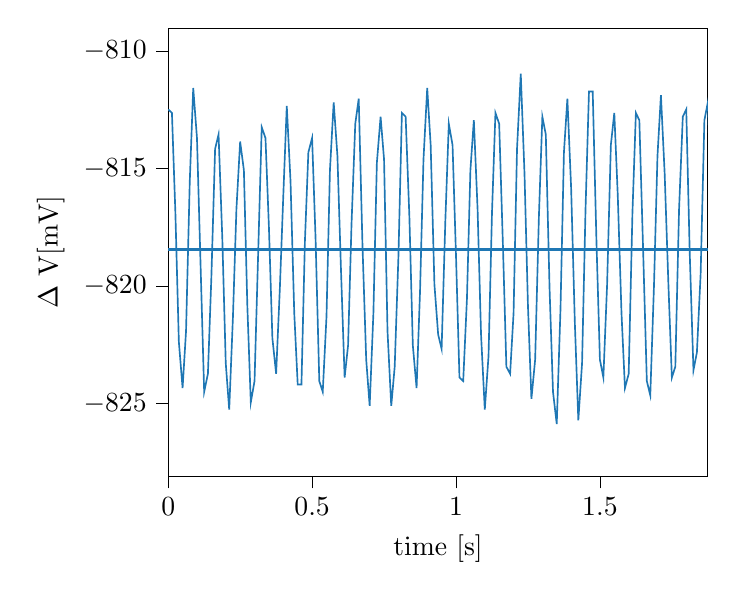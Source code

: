 % This file was created with tikzplotlib v0.10.1.
\begin{tikzpicture}

\definecolor{darkgray176}{RGB}{176,176,176}
\definecolor{steelblue31119180}{RGB}{31,119,180}

\begin{axis}[
tick align=outside,
tick pos=left,
x grid style={darkgray176},
xlabel={time [s]},
xmin=0, xmax=1.875,
xtick style={color=black},
y grid style={darkgray176},
ylabel={\(\displaystyle \Delta\) V[mV]},
ymin=-828.118, ymax=-809.022,
ytick style={color=black}
]
\addplot [semithick, steelblue31119180]
table {%
0 -812.48
0.013 -812.63
0.025 -816.89
0.037 -822.37
0.05 -824.35
0.062 -821.92
0.075 -815.53
0.087 -811.57
0.1 -813.7
0.113 -819.33
0.125 -824.51
0.138 -823.74
0.15 -819.63
0.163 -814.16
0.175 -813.55
0.188 -817.96
0.2 -823.29
0.212 -825.27
0.225 -821.31
0.237 -816.74
0.25 -813.85
0.263 -815.07
0.275 -820.85
0.287 -824.96
0.3 -824.05
0.312 -818.87
0.325 -813.24
0.338 -813.7
0.35 -817.5
0.362 -822.22
0.375 -823.74
0.388 -820.09
0.4 -816.13
0.412 -812.33
0.425 -815.53
0.438 -821.16
0.45 -824.2
0.463 -824.2
0.475 -818.11
0.487 -814.31
0.5 -813.7
0.512 -817.96
0.525 -824.05
0.537 -824.51
0.55 -821.31
0.562 -815.07
0.575 -812.18
0.588 -814.46
0.6 -819.18
0.613 -823.9
0.625 -822.53
0.637 -817.35
0.65 -813.09
0.662 -812.02
0.675 -818.26
0.688 -823.14
0.7 -825.11
0.713 -821.16
0.725 -814.76
0.738 -812.79
0.75 -814.61
0.762 -821.92
0.775 -825.11
0.787 -823.44
0.8 -818.72
0.812 -812.63
0.825 -812.79
0.838 -817.05
0.85 -822.53
0.863 -824.35
0.875 -820.24
0.887 -814.61
0.9 -811.57
0.912 -814
0.925 -819.94
0.938 -822.07
0.95 -822.68
0.963 -817.2
0.975 -813.09
0.988 -814
1 -818.72
1.012 -823.9
1.025 -824.05
1.038 -820.55
1.05 -815.07
1.062 -812.94
1.075 -816.74
1.087 -822.07
1.1 -825.27
1.113 -822.98
1.125 -816.89
1.137 -812.63
1.15 -813.09
1.163 -818.26
1.175 -823.44
1.188 -823.74
1.2 -821.16
1.212 -814.16
1.225 -810.96
1.238 -815.22
1.25 -820.85
1.262 -824.81
1.275 -823.14
1.288 -817.05
1.3 -812.79
1.312 -813.55
1.325 -820.09
1.337 -824.51
1.35 -825.88
1.363 -821
1.375 -814.31
1.387 -812.02
1.4 -815.83
1.413 -821.61
1.425 -825.72
1.438 -823.29
1.45 -816.74
1.462 -811.72
1.475 -811.72
1.488 -818.11
1.5 -823.14
1.512 -823.9
1.525 -819.94
1.538 -814
1.55 -812.63
1.562 -816.13
1.575 -821.16
1.587 -824.35
1.6 -823.74
1.613 -816.89
1.625 -812.63
1.637 -812.94
1.65 -818.42
1.663 -824.05
1.675 -824.66
1.688 -819.94
1.7 -814.46
1.712 -811.87
1.725 -815.22
1.738 -819.94
1.75 -823.9
1.762 -823.44
1.775 -816.74
1.788 -812.79
1.8 -812.48
1.812 -818.57
1.825 -823.59
1.837 -822.83
1.85 -819.48
1.863 -812.94
1.875 -812.18
1.887 -816.74
1.9 -821.92
1.913 -825.88
1.925 -822.37
1.938 -817.96
1.95 -812.63
1.962 -814
1.975 -819.79
1.988 -823.59
2 -824.35
2.013 -819.94
2.025 -814.61
2.038 -813.24
2.05 -816.44
2.062 -822.53
2.075 -824.66
2.087 -822.68
2.1 -816.13
2.112 -811.11
2.125 -813.55
2.138 -819.03
2.15 -823.9
2.163 -823.9
2.175 -819.03
2.188 -814.46
2.2 -812.18
2.212 -816.29
2.225 -822.37
2.237 -824.81
2.25 -821.77
2.263 -815.68
2.275 -812.63
2.288 -814.16
2.3 -820.4
2.312 -824.2
2.325 -823.59
2.337 -819.63
2.35 -813.24
2.362 -812.18
2.375 -815.53
2.388 -821.46
2.4 -824.96
2.413 -821.77
2.425 -816.44
2.438 -812.33
2.45 -813.55
2.462 -820.09
2.475 -823.14
2.487 -824.66
2.5 -819.63
2.513 -814.16
2.525 -812.94
2.538 -815.68
2.55 -821.61
2.562 -824.35
2.575 -822.83
2.587 -816.89
2.6 -812.18
2.612 -814.92
2.625 -819.48
2.638 -824.2
2.65 -823.9
2.663 -818.87
2.675 -814.16
2.688 -812.02
2.7 -816.74
2.712 -821.61
2.725 -823.59
2.737 -821.61
2.75 -815.53
2.763 -813.55
2.775 -813.7
2.788 -819.94
2.8 -824.96
2.812 -824.2
2.825 -820.4
2.837 -814.61
2.85 -813.24
2.862 -817.66
2.875 -822.07
2.888 -824.35
2.9 -821.61
2.913 -816.44
2.925 -813.24
2.938 -814.16
2.95 -819.03
2.962 -822.98
2.975 -823.44
2.987 -818.87
3 -812.94
3.013 -813.09
3.025 -817.2
3.038 -821.92
3.05 -824.05
3.062 -820.4
3.075 -815.68
3.087 -811.72
3.1 -814.16
3.112 -821.16
3.125 -825.11
3.138 -826.33
3.15 -820.24
3.163 -814.16
3.175 -813.24
3.188 -816.89
3.2 -823.44
3.212 -824.66
3.225 -821.61
3.237 -815.68
3.25 -811.42
3.263 -815.07
3.275 -819.18
3.288 -824.05
3.3 -822.68
3.312 -817.96
3.325 -813.85
3.337 -810.96
3.35 -817.2
3.362 -822.22
3.375 -825.11
3.388 -821.92
3.4 -814.31
3.413 -812.33
3.425 -814.16
3.438 -821
3.45 -824.35
3.462 -823.29
3.475 -818.87
3.487 -812.79
3.5 -811.87
3.513 -816.74
3.525 -822.98
3.538 -825.42
3.55 -820.4
3.562 -814.92
3.575 -813.09
3.587 -814.46
3.6 -819.79
3.612 -823.9
3.625 -823.74
3.638 -817.81
3.65 -813.24
3.663 -814.61
3.675 -818.42
3.688 -822.53
3.7 -824.05
3.712 -820.85
3.725 -815.53
3.737 -811.72
3.75 -814.76
3.763 -820.24
3.775 -824.66
3.788 -822.53
3.8 -816.89
3.812 -813.09
3.825 -813.09
3.837 -817.81
3.85 -822.07
3.862 -823.74
3.875 -820.09
3.888 -814.61
3.9 -812.18
3.913 -815.37
3.925 -821.92
3.938 -824.81
3.95 -823.59
3.962 -817.5
3.975 -813.09
3.987 -813.55
4 -818.87
4.013 -823.9
4.025 -825.11
4.037 -820.7
4.05 -814.46
4.062 -811.72
4.075 -814.76
4.088 -820.4
4.1 -823.9
4.112 -822.22
4.125 -816.44
4.138 -812.33
4.15 -812.48
4.162 -818.42
4.175 -823.44
4.188 -823.9
4.2 -820.55
4.213 -813.39
4.225 -811.72
4.237 -814.61
4.25 -821.31
4.263 -825.11
4.275 -823.44
4.287 -818.87
4.3 -813.39
4.312 -813.24
4.325 -817.66
4.338 -822.53
4.35 -824.05
4.362 -819.79
4.375 -814.31
4.388 -812.48
4.4 -816.44
4.412 -821
4.425 -823.74
4.438 -821.16
4.45 -815.68
4.463 -811.87
4.475 -812.94
4.487 -819.94
4.5 -824.35
4.513 -825.57
4.525 -821.31
4.537 -815.22
4.55 -813.39
4.562 -816.29
4.575 -822.37
4.588 -824.05
4.6 -822.37
4.612 -817.2
4.625 -813.24
4.638 -814.76
4.65 -819.33
4.662 -823.74
4.675 -822.98
4.688 -818.26
4.7 -812.63
4.713 -810.96
4.725 -815.83
4.737 -821
4.75 -824.66
4.763 -822.68
4.775 -816.29
4.787 -813.09
4.8 -813.7
4.812 -819.18
4.825 -825.27
4.838 -825.42
4.85 -820.7
4.862 -815.37
4.875 -814.31
4.888 -818.87
4.9 -822.22
4.912 -825.11
4.925 -822.22
4.938 -815.98
4.95 -810.65
4.963 -811.72
4.975 -819.18
4.987 -822.37
5 -823.14
5.013 -818.42
5.025 -812.94
5.037 -811.11
5.05 -814.31
5.062 -821.46
5.075 -824.2
5.088 -822.07
5.1 -817.2
5.112 -812.79
5.125 -814.92
5.138 -820.24
5.15 -824.51
5.162 -825.72
5.175 -820.24
5.188 -815.37
5.2 -812.79
5.213 -816.59
5.225 -822.83
5.237 -823.59
5.25 -823.29
5.263 -814.76
5.275 -811.87
5.287 -812.79
5.3 -816.44
5.312 -822.68
5.325 -820.55
5.338 -819.18
5.35 -813.24
5.362 -812.33
5.375 -818.42
5.388 -822.37
5.4 -826.18
5.412 -822.53
5.425 -816.89
5.438 -813.09
5.45 -814.92
5.463 -821.77
5.475 -825.11
5.487 -823.74
5.5 -819.79
5.513 -814.16
5.525 -813.09
5.537 -815.98
5.55 -821.16
5.562 -823.59
5.575 -819.63
5.588 -815.07
5.6 -811.57
5.612 -815.07
5.625 -820.55
5.638 -823.14
5.65 -823.9
5.662 -817.96
5.675 -814
5.688 -812.79
5.7 -818.26
5.713 -825.57
5.725 -825.57
5.737 -823.29
5.75 -816.89
5.763 -814.31
5.775 -816.59
5.787 -819.03
5.8 -824.51
5.812 -823.44
5.825 -817.81
5.838 -812.33
5.85 -810.65
5.862 -817.2
5.875 -820.85
5.888 -822.22
5.9 -819.94
5.912 -813.7
5.925 -812.94
5.938 -814.16
5.95 -821.16
5.963 -826.18
5.975 -823.74
5.987 -820.09
6 -812.33
6.013 -814
6.025 -818.57
6.037 -822.37
6.05 -826.48
6.062 -820.85
6.075 -816.89
6.088 -812.63
6.1 -813.85
6.112 -821
6.125 -822.68
6.138 -822.98
6.15 -816.74
6.162 -812.79
6.175 -813.09
6.188 -816.44
6.2 -822.98
6.213 -824.51
6.225 -821
6.237 -815.53
6.25 -811.57
6.263 -815.07
6.275 -820.55
6.287 -824.81
6.3 -825.57
6.312 -818.72
6.325 -814.76
6.338 -813.24
6.35 -817.81
6.362 -822.37
6.375 -823.44
6.388 -820.85
6.4 -814.46
6.412 -811.72
6.425 -814.61
6.438 -819.33
6.45 -823.14
6.463 -821.92
6.475 -818.26
6.487 -813.7
6.5 -813.55
6.513 -818.42
6.525 -823.9
6.537 -825.27
6.55 -822.53
6.562 -815.98
6.575 -814
6.588 -815.98
6.6 -820.7
6.612 -825.27
6.625 -822.83
6.638 -818.11
6.65 -812.79
6.662 -813.39
6.675 -817.81
6.688 -821.92
6.7 -824.05
6.713 -819.79
6.725 -813.85
6.737 -811.57
6.75 -814.92
6.763 -821.46
6.775 -823.9
6.787 -823.29
6.8 -818.72
6.812 -814.16
6.825 -814.61
6.838 -818.72
6.85 -824.51
6.862 -825.88
6.875 -819.94
6.888 -815.07
6.9 -812.63
6.912 -816.29
6.925 -821.16
6.938 -824.35
6.95 -823.14
6.963 -816.44
6.975 -812.48
6.987 -812.18
7 -816.59
7.013 -822.53
7.025 -822.83
7.037 -818.72
7.05 -813.24
7.062 -811.42
7.075 -816.13
7.088 -820.85
7.1 -824.35
7.112 -821.77
7.125 -816.74
7.138 -813.09
7.15 -813.09
7.162 -819.03
7.175 -823.44
7.188 -825.11
7.2 -821.77
7.213 -815.22
7.225 -813.39
7.237 -814.61
7.25 -820.55
7.263 -823.59
7.275 -822.22
7.287 -817.2
7.3 -812.48
7.312 -813.85
7.325 -819.63
7.338 -823.44
7.35 -824.51
7.362 -818.26
7.375 -813.24
7.388 -811.87
7.4 -815.53
7.412 -821.46
7.425 -823.74
7.438 -822.83
7.45 -817.35
7.463 -813.09
7.475 -815.22
7.487 -819.94
7.5 -825.42
7.513 -825.11
7.525 -820.09
7.537 -815.07
7.55 -812.33
7.562 -816.44
7.575 -821.46
7.588 -824.51
7.6 -821.77
7.612 -815.22
7.625 -812.02
7.638 -812.63
7.65 -819.63
7.662 -824.66
7.675 -824.05
7.688 -819.63
7.7 -813.39
7.713 -811.87
7.725 -815.83
7.737 -820.55
7.75 -824.66
7.763 -822.68
7.775 -817.35
7.787 -813.24
7.8 -814.76
7.812 -819.33
7.825 -824.51
7.838 -825.11
7.85 -819.63
7.862 -814
7.875 -811.72
7.888 -815.07
7.9 -821.46
7.912 -823.9
7.925 -822.68
7.938 -815.98
7.95 -811.87
7.963 -813.55
7.975 -818.11
7.987 -823.44
8 -823.74
8.012 -819.63
8.025 -814.46
8.037 -813.09
8.05 -816.89
8.062 -822.68
8.075 -826.64
8.088 -823.14
8.1 -816.74
8.113 -811.87
8.125 -813.09
8.137 -819.48
8.15 -823.44
8.162 -823.74
8.175 -819.33
8.188 -812.63
8.2 -812.18
8.213 -814.61
8.225 -820.09
8.238 -823.59
8.25 -820.4
8.262 -815.83
8.275 -811.42
8.287 -813.85
8.3 -818.87
8.312 -823.74
8.325 -826.03
8.338 -819.79
8.35 -814.46
8.363 -812.33
8.375 -817.5
8.387 -823.29
8.4 -824.66
8.412 -823.29
8.425 -816.74
8.438 -812.48
8.45 -813.7
8.463 -819.18
8.475 -824.35
8.488 -823.44
8.5 -819.03
8.512 -813.55
8.525 -811.57
8.537 -816.29
8.55 -821.46
8.562 -823.44
8.575 -821.31
8.588 -815.37
8.6 -812.02
8.613 -813.55
8.625 -819.63
8.637 -824.05
8.65 -823.44
8.662 -819.94
8.675 -813.24
8.688 -813.55
8.7 -818.26
8.713 -822.53
8.725 -824.81
8.738 -821.16
8.75 -815.68
8.762 -811.72
8.775 -814
8.787 -819.94
8.8 -823.59
8.812 -824.05
8.825 -817.2
8.838 -812.48
8.85 -811.72
8.863 -815.83
8.875 -821.16
8.887 -823.44
8.9 -820.85
8.912 -816.59
8.925 -812.02
8.938 -815.37
8.95 -819.63
8.963 -823.9
8.975 -824.51
8.988 -818.42
9 -814.61
9.012 -813.24
9.025 -816.89
9.037 -822.83
9.05 -824.51
9.062 -821.46
9.075 -814.76
9.088 -810.35
9.1 -812.94
9.113 -818.57
9.125 -822.98
9.137 -822.53
9.15 -817.05
9.162 -812.63
9.175 -811.57
9.188 -816.29
9.2 -821.61
9.213 -824.35
9.225 -822.22
9.238 -815.98
9.25 -813.24
9.262 -815.53
9.275 -821
9.287 -825.27
9.3 -824.2
9.312 -819.94
9.325 -813.7
9.338 -813.7
9.35 -817.66
9.363 -822.07
9.375 -823.59
9.387 -819.18
9.4 -814.31
9.412 -811.26
9.425 -814.16
9.438 -819.79
9.45 -824.35
9.463 -823.29
9.475 -817.05
9.488 -812.02
9.5 -812.18
9.512 -818.11
9.525 -823.74
9.537 -824.96
9.55 -822.37
9.562 -816.74
9.575 -813.09
9.588 -816.44
9.6 -821.16
9.613 -825.27
9.625 -824.05
9.637 -817.5
9.65 -812.94
9.662 -812.33
9.675 -817.5
9.688 -822.68
9.7 -824.66
9.713 -821
9.725 -814.76
9.738 -810.81
9.75 -813.39
9.762 -820.85
9.775 -824.35
9.787 -822.83
9.8 -817.35
9.812 -812.48
9.825 -812.63
9.838 -817.05
9.85 -823.14
9.863 -825.27
9.875 -821.46
9.887 -815.53
9.9 -812.33
9.912 -815.22
9.925 -821.46
9.938 -824.51
9.95 -823.14
9.963 -817.96
9.975 -813.85
9.988 -812.79
10 -817.35
10.012 -822.07
10.025 -823.44
10.037 -820.24
10.05 -813.55
10.062 -811.26
10.075 -814.92
10.088 -820.4
10.1 -824.05
10.113 -823.44
10.125 -817.81
10.137 -812.79
10.15 -812.94
10.162 -818.57
10.175 -823.74
10.188 -824.96
10.2 -821.77
10.213 -815.68
10.225 -814.16
10.238 -815.83
10.25 -821.16
10.262 -824.35
10.275 -823.14
10.287 -817.66
10.3 -812.48
10.312 -812.02
10.325 -816.89
10.338 -822.07
10.35 -822.37
10.363 -817.66
10.375 -813.24
10.387 -811.72
10.4 -814.92
10.412 -820.55
10.425 -823.74
10.438 -823.9
10.45 -817.66
10.463 -813.85
10.475 -814.31
10.488 -819.03
10.5 -824.66
10.512 -824.35
10.525 -821.61
10.537 -814.76
10.55 -812.02
10.562 -816.44
10.575 -819.79
10.588 -824.66
10.6 -821.16
10.613 -815.98
10.625 -812.79
10.637 -812.94
10.65 -819.03
10.662 -822.83
10.675 -823.9
10.688 -820.55
10.7 -814
10.713 -812.79
10.725 -815.37
10.738 -821.46
10.75 -824.2
10.762 -821.92
10.775 -817.66
10.787 -812.79
10.8 -815.07
10.812 -817.66
10.825 -823.29
10.838 -823.9
10.85 -818.57
10.863 -814.16
10.875 -811.42
10.887 -816.29
10.9 -821.46
10.912 -824.05
10.925 -822.98
10.938 -815.68
10.95 -812.48
10.963 -813.09
10.975 -817.66
10.988 -823.9
11 -823.14
11.012 -820.55
11.025 -814
11.037 -812.94
11.05 -817.05
11.062 -821.77
11.075 -824.96
11.088 -821.31
11.1 -815.22
11.113 -812.02
11.125 -814.31
11.137 -820.55
11.15 -824.2
11.162 -824.96
11.175 -819.03
11.188 -812.48
11.2 -812.02
11.213 -815.37
11.225 -821.61
11.238 -823.9
11.25 -821
11.262 -815.83
11.275 -812.02
11.287 -813.85
11.3 -819.33
11.312 -825.11
11.325 -824.81
11.338 -818.87
11.35 -814.31
11.363 -813.09
11.375 -818.42
11.387 -823.44
11.4 -826.03
11.412 -822.68
11.425 -815.68
11.438 -812.18
11.45 -813.09
11.463 -819.94
11.475 -822.98
11.488 -823.29
11.5 -817.96
11.512 -813.24
11.525 -811.57
11.537 -814.92
11.55 -820.85
11.562 -823.44
11.575 -821.16
11.588 -815.37
11.6 -812.33
11.613 -815.22
11.625 -819.94
11.637 -825.27
11.65 -824.51
11.662 -818.72
11.675 -814
11.688 -811.87
11.7 -817.66
11.713 -822.83
11.725 -825.57
11.738 -823.29
11.75 -815.07
11.762 -812.33
11.775 -813.39
11.787 -818.11
11.8 -823.59
11.812 -822.37
11.825 -817.66
11.838 -811.87
11.85 -811.72
11.863 -816.29
11.875 -821.46
11.887 -824.66
11.9 -822.07
11.912 -815.22
11.925 -812.33
11.938 -814.92
11.95 -821.61
11.963 -825.27
11.975 -824.96
11.988 -819.94
12 -814
12.012 -813.55
12.025 -817.05
12.037 -822.68
12.05 -823.9
12.062 -820.7
12.075 -814.61
12.088 -811.87
12.1 -815.53
12.113 -820.55
12.125 -823.29
12.137 -822.22
12.15 -816.29
12.162 -812.33
12.175 -812.02
12.188 -817.05
12.2 -822.98
12.213 -824.66
12.225 -822.68
12.238 -816.44
12.25 -812.94
12.262 -815.83
12.275 -820.4
12.287 -825.72
12.3 -824.81
12.312 -819.18
12.325 -813.7
12.338 -812.02
12.35 -818.11
12.363 -822.98
12.375 -824.66
12.387 -821.31
12.4 -814
12.412 -811.11
12.425 -812.33
12.438 -819.18
12.45 -823.14
12.463 -822.22
12.475 -816.89
12.488 -812.18
12.5 -811.87
12.512 -816.59
12.525 -822.53
12.537 -825.57
12.55 -822.22
12.562 -816.29
12.575 -813.55
12.588 -816.13
12.6 -821.46
12.613 -825.42
12.625 -824.2
12.637 -819.48
12.65 -813.24
12.662 -812.18
12.675 -816.59
12.688 -821.16
12.7 -822.83
12.713 -818.57
12.725 -813.85
12.738 -810.81
12.75 -813.24
12.762 -819.79
12.775 -822.83
12.787 -822.07
12.8 -816.74
12.812 -812.33
12.825 -812.79
12.838 -817.96
12.85 -823.14
12.863 -824.96
12.875 -822.07
12.887 -815.83
12.9 -813.85
12.912 -815.83
12.925 -821
12.938 -825.11
12.95 -824.35
12.963 -819.03
12.975 -813.39
12.988 -812.79
13 -817.96
13.012 -822.53
13.025 -823.29
13.037 -819.03
13.05 -814
13.062 -812.18
13.075 -814.16
13.088 -819.79
13.1 -823.74
13.113 -822.37
13.125 -817.81
13.137 -813.7
13.15 -814.31
13.162 -819.48
13.175 -823.59
13.188 -825.72
13.2 -821.31
13.213 -816.29
13.225 -814.16
13.238 -817.05
13.25 -821.77
13.262 -823.74
13.275 -821.92
13.287 -816.29
13.3 -811.87
13.312 -811.57
13.325 -817.05
13.338 -821.16
13.35 -823.44
13.363 -818.57
13.375 -812.94
13.387 -812.02
13.4 -815.37
13.412 -821.16
13.425 -823.29
13.438 -822.07
13.45 -817.96
13.463 -814.46
13.475 -814.92
13.488 -819.79
13.5 -824.2
13.512 -825.11
13.525 -821.16
13.537 -815.53
13.55 -813.39
13.562 -816.89
13.575 -822.37
13.588 -823.74
13.6 -821.16
13.613 -814.76
13.625 -811.72
13.637 -813.09
13.65 -816.89
13.662 -821.92
13.675 -822.07
13.688 -818.87
13.7 -813.09
13.713 -812.63
13.725 -817.5
13.738 -822.07
13.75 -826.48
13.762 -823.59
13.775 -817.81
13.787 -813.85
13.8 -814.46
13.812 -821.77
13.825 -825.11
13.838 -825.27
13.85 -818.42
13.863 -812.63
13.875 -812.63
13.887 -815.68
13.9 -821.31
13.912 -822.83
13.925 -819.63
13.938 -815.07
13.95 -810.05
13.963 -812.33
13.975 -818.42
13.988 -823.9
14 -824.81
14.012 -818.72
14.025 -813.85
14.037 -812.79
14.05 -816.74
14.062 -822.68
14.075 -824.96
14.088 -823.44
14.1 -815.68
14.113 -812.63
14.125 -813.55
14.137 -818.72
14.15 -823.14
14.162 -822.07
14.175 -818.26
14.188 -812.02
14.2 -810.2
14.213 -814.92
14.225 -820.55
14.238 -822.68
14.25 -820.55
14.262 -814.46
14.275 -812.33
14.287 -814.16
14.3 -819.94
14.312 -823.59
14.325 -823.29
14.338 -820.55
14.35 -815.83
14.363 -815.07
14.375 -819.18
14.387 -823.29
14.4 -826.64
14.412 -821.61
14.425 -816.29
14.438 -812.79
14.45 -814.31
14.463 -820.24
14.475 -822.68
14.488 -822.07
14.5 -816.44
14.512 -811.11
14.525 -811.72
14.537 -815.37
14.55 -821.16
14.562 -823.29
14.575 -820.09
14.588 -815.07
14.6 -811.26
14.613 -814.61
14.625 -820.7
14.637 -824.51
14.65 -824.2
14.662 -818.57
14.675 -814
14.688 -814.76
14.7 -819.03
14.713 -824.35
14.725 -824.51
14.738 -820.24
14.75 -814.76
14.762 -811.72
14.775 -814
14.787 -819.03
14.8 -823.9
14.812 -822.37
14.825 -816.89
14.838 -812.18
14.85 -811.57
14.863 -817.35
14.875 -821.77
14.887 -823.14
14.9 -819.79
14.912 -814.46
14.925 -813.7
14.938 -815.53
14.95 -822.07
14.963 -825.57
14.975 -823.74
14.988 -818.11
15 -812.02
15.012 -813.7
15.025 -817.81
15.037 -822.68
15.05 -823.14
15.062 -818.42
15.075 -814.16
15.088 -811.11
15.1 -813.55
15.113 -819.48
15.125 -822.68
15.137 -822.07
15.15 -816.13
15.162 -813.39
15.175 -814.31
15.188 -819.33
15.2 -824.96
15.213 -824.96
15.225 -821.46
15.238 -815.53
15.25 -814.46
15.262 -817.66
15.275 -821.92
15.287 -824.96
15.3 -821.46
15.312 -816.59
15.325 -811.42
15.338 -811.87
15.35 -818.42
15.363 -821.77
15.375 -823.14
15.387 -817.96
15.4 -812.18
15.412 -810.5
15.425 -814.61
15.438 -821.61
15.45 -823.9
15.463 -822.37
15.475 -817.5
15.488 -812.48
15.5 -815.53
15.512 -820.85
15.525 -825.57
15.537 -824.35
15.55 -819.18
15.562 -814.92
15.575 -813.09
15.588 -816.59
15.6 -822.37
15.613 -824.35
15.625 -821.77
15.637 -814.76
15.65 -810.5
15.662 -812.02
15.675 -817.5
15.688 -822.37
15.7 -822.68
15.713 -818.87
15.725 -813.24
15.738 -812.79
15.75 -816.89
15.762 -822.22
15.775 -826.03
15.787 -822.98
15.8 -817.35
15.812 -814.16
15.825 -815.22
15.838 -822.07
15.85 -825.27
15.863 -825.11
15.875 -819.33
15.887 -813.85
15.9 -812.33
15.912 -814.16
15.925 -821
15.938 -822.68
15.95 -820.85
15.963 -816.59
15.975 -811.42
15.988 -814.61
16 -818.57
16.012 -823.29
16.025 -823.59
16.038 -817.81
16.05 -814.46
16.062 -813.24
16.075 -818.87
16.087 -824.66
16.1 -826.03
16.113 -824.2
16.125 -817.35
16.137 -814.31
16.15 -815.37
16.163 -819.94
16.175 -824.51
16.188 -822.37
16.2 -818.11
16.212 -811.87
16.225 -811.72
16.238 -818.11
16.25 -821.46
16.262 -824.81
16.275 -819.18
16.288 -813.55
16.3 -811.57
16.312 -814.31
16.325 -821.77
16.337 -823.74
16.35 -824.66
16.363 -819.79
16.375 -814.76
16.387 -815.07
16.4 -818.11
16.413 -823.59
16.425 -824.2
16.438 -820.24
16.45 -815.07
16.462 -810.81
16.475 -816.44
16.488 -819.63
16.5 -823.14
16.512 -821.92
16.525 -815.53
16.538 -812.02
16.55 -810.2
16.562 -815.98
16.575 -821.61
16.587 -823.9
16.6 -820.09
16.613 -814.31
16.625 -812.94
16.637 -815.98
16.65 -821.61
16.663 -825.27
16.675 -823.74
16.688 -818.57
16.7 -814.16
16.712 -815.07
16.725 -819.79
16.738 -824.2
16.75 -825.11
16.762 -820.24
16.775 -814.46
16.788 -810.96
16.8 -814.76
16.812 -820.4
16.825 -822.98
16.837 -822.37
16.85 -815.68
16.863 -811.42
16.875 -813.55
16.887 -817.5
16.9 -823.44
16.913 -823.44
16.925 -820.4
16.938 -814.61
16.95 -812.48
16.962 -817.35
16.975 -822.83
16.988 -826.79
17 -824.51
17.012 -817.35
17.025 -813.7
17.038 -813.85
17.05 -819.63
17.062 -823.29
17.075 -823.59
17.087 -819.18
17.1 -813.09
17.113 -811.57
17.125 -814.46
17.137 -819.48
17.15 -823.14
17.163 -820.24
17.175 -815.37
17.188 -812.02
17.2 -813.7
17.212 -820.09
17.225 -824.35
17.238 -825.42
17.25 -820.09
17.262 -814.92
17.275 -813.09
17.288 -816.59
17.3 -823.29
17.312 -824.66
17.325 -822.68
17.337 -817.2
17.35 -812.18
17.363 -812.94
17.375 -817.2
17.387 -823.14
17.4 -821.92
17.413 -817.05
17.425 -812.33
17.438 -811.42
17.45 -816.59
17.462 -821.92
17.475 -823.9
17.488 -820.55
17.5 -815.53
17.512 -813.24
17.525 -814.46
17.538 -821
17.55 -825.88
17.562 -825.72
17.575 -820.85
17.587 -814.46
17.6 -813.09
17.613 -816.89
17.625 -822.37
17.637 -824.81
17.65 -820.09
17.663 -814.92
17.675 -811.42
17.688 -813.09
17.7 -819.33
17.712 -822.53
17.725 -822.68
17.738 -817.35
17.75 -812.18
17.762 -811.87
17.775 -815.98
17.788 -822.53
17.8 -824.96
17.812 -822.07
17.825 -815.98
17.837 -812.94
17.85 -815.98
17.863 -819.79
17.875 -824.05
17.887 -823.44
17.9 -817.5
17.913 -813.55
17.925 -812.94
17.938 -817.2
17.95 -822.53
17.962 -823.29
17.975 -819.63
17.988 -813.39
18 -811.57
18.012 -813.55
18.025 -819.18
18.038 -823.44
18.05 -822.53
18.062 -818.57
18.075 -813.55
18.087 -813.7
18.1 -818.26
18.113 -822.37
18.125 -824.81
18.137 -820.7
18.15 -815.68
18.163 -813.85
18.175 -815.53
18.188 -821.77
18.2 -824.05
18.212 -823.44
18.225 -818.26
18.238 -812.33
18.25 -813.24
18.262 -816.89
18.275 -821.92
18.288 -823.44
18.3 -820.55
18.312 -815.83
18.325 -812.94
18.337 -815.53
18.35 -821.16
18.363 -824.35
18.375 -821.77
18.387 -817.2
18.4 -814.16
18.413 -814.92
18.425 -819.79
18.438 -823.14
18.45 -824.66
18.462 -820.4
18.475 -814
18.488 -812.33
18.5 -815.22
18.512 -820.55
18.525 -824.2
18.538 -822.68
18.55 -816.74
18.562 -813.24
18.575 -813.85
18.587 -818.72
18.6 -822.07
18.613 -822.37
18.625 -818.11
18.637 -813.85
18.65 -812.33
18.663 -816.59
18.675 -821.61
18.688 -824.2
18.7 -822.07
18.712 -816.74
18.725 -812.33
18.738 -813.24
18.75 -818.42
18.762 -823.59
18.775 -823.9
18.788 -818.57
18.8 -813.39
18.812 -812.63
18.825 -816.13
18.837 -820.7
18.85 -822.53
18.863 -819.48
18.875 -815.07
18.887 -811.11
18.9 -813.85
18.913 -819.63
18.925 -822.98
18.938 -824.05
18.95 -818.72
18.962 -814
18.975 -812.48
18.988 -817.35
19 -822.37
19.012 -823.59
19.025 -821.46
19.038 -815.07
19.05 -811.57
19.062 -815.68
19.075 -820.24
19.087 -824.66
19.1 -824.05
19.113 -818.57
19.125 -813.39
19.137 -811.42
19.15 -817.05
19.163 -822.53
19.175 -824.81
19.188 -822.07
19.2 -815.83
19.212 -812.79
19.225 -815.07
19.238 -821.16
19.25 -825.27
19.262 -823.29
19.275 -817.5
19.288 -812.79
19.3 -813.7
19.312 -817.35
19.325 -822.53
19.337 -823.9
19.35 -820.85
19.363 -814.92
19.375 -811.42
19.387 -814.92
19.4 -819.79
19.413 -824.66
19.425 -823.74
19.438 -818.26
19.45 -813.7
19.462 -813.09
19.475 -817.35
19.488 -822.07
19.5 -824.2
19.512 -819.94
19.525 -814
19.538 -812.02
19.55 -814.46
19.562 -820.4
19.575 -822.22
19.587 -820.85
19.6 -815.22
19.613 -811.72
19.625 -812.63
19.637 -817.35
19.65 -822.53
19.663 -823.29
19.675 -819.48
19.688 -814
19.7 -812.63
19.712 -816.13
19.725 -821
19.738 -824.2
19.75 -823.14
19.762 -817.2
19.775 -812.79
19.788 -813.55
19.8 -819.33
19.812 -823.74
19.825 -824.05
19.837 -819.63
19.85 -813.85
19.863 -811.87
19.875 -815.07
19.887 -821.61
19.9 -825.27
19.913 -822.07
19.925 -815.68
19.938 -812.02
19.95 -813.55
19.962 -818.72
19.975 -822.83
19.988 -825.11
20 -820.7
20.012 -813.85
20.025 -813.09
20.038 -816.13
20.05 -822.83
20.062 -824.51
20.075 -821
20.087 -816.74
20.1 -810.96
20.113 -814.76
20.125 -818.87
20.137 -822.68
20.15 -824.2
20.163 -817.35
20.175 -814.31
20.188 -811.11
20.2 -815.68
20.212 -821.92
20.225 -823.14
20.238 -822.53
20.25 -815.68
20.262 -813.09
20.275 -814.76
20.288 -819.03
20.3 -824.51
20.312 -822.98
20.325 -819.63
20.337 -813.7
20.35 -812.63
20.363 -817.81
20.375 -821.31
20.387 -824.96
20.4 -821
20.413 -814.31
20.425 -811.26
20.438 -812.94
20.45 -820.55
20.462 -824.2
20.475 -823.14
20.488 -817.66
20.5 -810.2
20.512 -811.42
20.525 -815.83
20.538 -822.98
20.55 -826.79
20.562 -820.4
20.575 -816.74
20.587 -809.89
20.6 -813.85
20.613 -820.4
20.625 -824.35
20.637 -827.25
20.65 -819.03
20.663 -813.7
20.675 -810.96
20.688 -814.76
20.7 -823.59
20.712 -824.35
20.725 -822.98
20.738 -815.22
20.75 -811.11
20.762 -812.48
20.775 -816.44
20.788 -822.68
20.8 -823.44
20.812 -818.72
20.825 -815.07
20.837 -812.94
20.85 -817.96
20.863 -822.53
20.875 -824.66
20.887 -823.14
20.9 -816.74
20.913 -815.53
20.925 -815.22
20.938 -821.46
20.95 -824.66
20.962 -822.98
20.975 -819.48
20.988 -812.94
21 -813.55
21.012 -816.74
21.025 -821.16
21.038 -822.83
21.05 -817.5
21.062 -814.31
21.075 -811.42
21.087 -815.53
21.1 -821
21.113 -823.44
21.125 -821.16
21.137 -816.13
21.15 -814.61
21.163 -815.98
21.175 -820.4
21.188 -825.42
21.2 -825.57
21.212 -821.16
21.225 -815.22
21.238 -813.7
21.25 -817.5
21.262 -821.16
21.275 -824.51
21.288 -820.24
21.3 -814
21.312 -811.26
21.325 -812.48
21.337 -819.94
21.35 -822.37
21.363 -823.74
21.375 -818.57
21.387 -813.24
21.4 -813.55
21.413 -816.44
21.425 -822.68
21.438 -825.11
21.45 -824.05
21.462 -818.11
21.475 -813.39
21.488 -815.53
21.5 -819.79
21.512 -823.74
21.525 -823.9
21.538 -818.26
21.55 -814.46
21.562 -812.94
21.575 -816.89
21.587 -821.31
21.6 -822.53
21.613 -821.92
21.625 -814.76
21.637 -812.94
21.65 -816.13
21.663 -820.55
21.675 -825.88
21.688 -823.14
21.7 -819.94
21.712 -814.61
21.725 -814.76
21.738 -820.7
21.75 -823.59
21.762 -826.48
21.775 -820.24
21.788 -816.44
21.8 -813.7
21.812 -814.92
21.825 -820.7
21.837 -822.07
21.85 -821.92
21.863 -816.44
21.875 -810.35
21.887 -811.87
21.9 -815.37
21.913 -821.77
21.925 -822.37
21.938 -818.11
21.95 -814.92
21.962 -810.35
21.975 -815.53
21.988 -820.85
22 -825.27
22.012 -825.57
22.025 -817.5
22.038 -815.53
22.05 -814.61
22.062 -819.03
22.075 -824.05
22.087 -823.74
22.1 -821.46
22.113 -813.09
22.125 -811.87
22.137 -814.61
22.15 -819.63
22.163 -823.9
22.175 -820.7
22.188 -817.05
22.2 -810.81
22.212 -811.11
22.225 -817.66
22.238 -822.98
22.25 -825.11
22.262 -819.94
22.275 -815.07
22.288 -814.16
22.3 -816.74
22.312 -822.98
22.325 -824.2
22.337 -824.35
22.35 -817.81
22.363 -812.63
22.375 -815.07
22.387 -819.03
22.4 -824.81
22.413 -824.05
22.425 -819.48
22.438 -813.24
22.45 -810.96
22.462 -815.83
22.475 -820.7
22.488 -823.59
22.5 -821.77
22.512 -815.53
22.525 -812.63
22.538 -812.94
22.55 -818.42
22.562 -822.83
22.575 -824.35
22.587 -821
22.6 -814.31
22.613 -813.55
22.625 -817.5
22.637 -823.44
22.65 -825.88
22.663 -822.22
22.675 -817.2
22.688 -811.87
22.7 -814.92
22.712 -819.63
22.725 -822.68
22.738 -823.14
22.75 -816.89
22.762 -813.24
22.775 -811.11
22.788 -814.92
22.8 -821
22.812 -822.68
22.825 -820.85
22.837 -814.92
22.85 -813.24
22.863 -815.53
22.875 -821.31
22.887 -824.96
22.9 -823.9
22.913 -819.94
22.925 -815.07
22.938 -814.76
22.95 -818.87
22.962 -822.53
22.975 -824.66
22.988 -820.09
23 -814.92
23.012 -812.18
23.025 -812.94
23.038 -818.11
23.05 -821
23.062 -821
23.075 -816.29
23.087 -812.63
23.1 -813.7
23.113 -819.03
23.125 -823.74
23.137 -824.51
23.15 -820.09
23.163 -815.37
23.175 -813.55
23.188 -817.66
23.2 -822.07
23.212 -825.88
23.225 -825.11
23.238 -817.96
23.25 -812.18
23.262 -811.11
23.275 -817.2
23.288 -822.53
23.3 -822.83
23.312 -819.33
23.325 -814
23.337 -813.85
23.35 -816.89
23.363 -820.85
23.375 -824.81
23.387 -822.53
23.4 -817.66
23.413 -812.48
23.425 -814.61
23.438 -821.16
23.45 -824.51
23.462 -825.42
23.475 -820.55
23.488 -814.92
23.5 -813.39
23.512 -814.16
23.525 -820.09
23.538 -824.51
23.55 -822.68
23.562 -817.35
23.575 -812.18
23.587 -814.46
23.6 -818.11
23.613 -821.31
23.625 -822.22
23.637 -817.81
23.65 -812.79
23.663 -811.11
23.675 -814.92
23.688 -821.31
23.7 -824.66
23.712 -824.05
23.725 -818.11
23.738 -813.85
23.75 -813.85
23.762 -818.72
23.775 -824.05
23.788 -823.74
23.8 -819.33
23.812 -814.46
23.825 -812.94
23.837 -817.66
23.85 -821.61
23.863 -823.59
23.875 -820.85
23.887 -815.53
23.9 -812.94
23.913 -814.61
23.925 -819.63
23.938 -824.05
23.95 -823.14
23.962 -819.48
23.975 -813.39
23.988 -813.55
24 -817.81
24.012 -821.61
24.025 -824.2
24.038 -819.48
24.05 -815.37
24.062 -813.55
24.075 -816.29
24.087 -821.16
24.1 -821.92
24.113 -821.92
24.125 -815.98
24.137 -811.57
24.15 -813.09
24.163 -817.05
24.175 -823.44
24.188 -824.05
24.2 -819.63
24.212 -816.29
24.225 -813.24
24.238 -818.42
24.25 -822.22
24.262 -825.27
24.275 -824.66
24.288 -817.96
24.3 -815.22
24.312 -814.92
24.325 -820.24
24.337 -824.51
24.35 -823.9
24.363 -820.09
24.375 -812.79
24.387 -811.87
24.4 -815.53
24.413 -819.79
24.425 -824.05
24.438 -820.09
24.45 -815.83
24.462 -811.87
24.475 -813.09
24.488 -818.42
24.5 -821.92
24.512 -824.81
24.525 -819.94
24.538 -814.16
24.55 -812.94
24.562 -816.74
24.575 -823.44
24.587 -824.51
24.6 -822.98
24.613 -817.2
24.625 -812.79
24.637 -814
24.65 -817.35
24.663 -822.68
24.675 -823.44
24.688 -818.57
24.7 -813.09
24.712 -811.11
24.725 -815.83
24.738 -821.31
24.75 -822.83
24.762 -821.46
24.775 -814.61
24.788 -812.63
24.8 -814.61
24.812 -819.79
24.825 -824.05
24.837 -823.74
24.85 -820.55
24.863 -814.46
24.875 -813.7
24.887 -817.05
24.9 -822.22
24.913 -824.96
24.925 -821.31
24.938 -815.53
24.95 -813.24
24.962 -816.29
24.975 -821.31
24.988 -823.74
};
\addplot [very thick, steelblue31119180]
table {%
0 -818.436
0.013 -818.436
0.025 -818.436
0.037 -818.436
0.05 -818.436
0.062 -818.436
0.075 -818.436
0.087 -818.436
0.1 -818.436
0.113 -818.436
0.125 -818.436
0.138 -818.436
0.15 -818.436
0.163 -818.436
0.175 -818.436
0.188 -818.436
0.2 -818.436
0.212 -818.436
0.225 -818.436
0.237 -818.436
0.25 -818.436
0.263 -818.436
0.275 -818.436
0.287 -818.436
0.3 -818.436
0.312 -818.436
0.325 -818.436
0.338 -818.436
0.35 -818.436
0.362 -818.436
0.375 -818.436
0.388 -818.436
0.4 -818.436
0.412 -818.436
0.425 -818.436
0.438 -818.436
0.45 -818.436
0.463 -818.436
0.475 -818.436
0.487 -818.436
0.5 -818.436
0.512 -818.436
0.525 -818.436
0.537 -818.436
0.55 -818.436
0.562 -818.436
0.575 -818.436
0.588 -818.436
0.6 -818.436
0.613 -818.436
0.625 -818.436
0.637 -818.436
0.65 -818.436
0.662 -818.436
0.675 -818.436
0.688 -818.436
0.7 -818.436
0.713 -818.436
0.725 -818.436
0.738 -818.436
0.75 -818.436
0.762 -818.436
0.775 -818.436
0.787 -818.436
0.8 -818.436
0.812 -818.436
0.825 -818.436
0.838 -818.436
0.85 -818.436
0.863 -818.436
0.875 -818.436
0.887 -818.436
0.9 -818.436
0.912 -818.436
0.925 -818.436
0.938 -818.436
0.95 -818.436
0.963 -818.436
0.975 -818.436
0.988 -818.436
1 -818.436
1.012 -818.436
1.025 -818.436
1.038 -818.436
1.05 -818.436
1.062 -818.436
1.075 -818.436
1.087 -818.436
1.1 -818.436
1.113 -818.436
1.125 -818.436
1.137 -818.436
1.15 -818.436
1.163 -818.436
1.175 -818.436
1.188 -818.436
1.2 -818.436
1.212 -818.436
1.225 -818.436
1.238 -818.436
1.25 -818.436
1.262 -818.436
1.275 -818.436
1.288 -818.436
1.3 -818.436
1.312 -818.436
1.325 -818.436
1.337 -818.436
1.35 -818.436
1.363 -818.436
1.375 -818.436
1.387 -818.436
1.4 -818.436
1.413 -818.436
1.425 -818.436
1.438 -818.436
1.45 -818.436
1.462 -818.436
1.475 -818.436
1.488 -818.436
1.5 -818.436
1.512 -818.436
1.525 -818.436
1.538 -818.436
1.55 -818.436
1.562 -818.436
1.575 -818.436
1.587 -818.436
1.6 -818.436
1.613 -818.436
1.625 -818.436
1.637 -818.436
1.65 -818.436
1.663 -818.436
1.675 -818.436
1.688 -818.436
1.7 -818.436
1.712 -818.436
1.725 -818.436
1.738 -818.436
1.75 -818.436
1.762 -818.436
1.775 -818.436
1.788 -818.436
1.8 -818.436
1.812 -818.436
1.825 -818.436
1.837 -818.436
1.85 -818.436
1.863 -818.436
1.875 -818.436
1.887 -818.436
1.9 -818.436
1.913 -818.436
1.925 -818.436
1.938 -818.436
1.95 -818.436
1.962 -818.436
1.975 -818.436
1.988 -818.436
2 -818.436
2.013 -818.436
2.025 -818.436
2.038 -818.436
2.05 -818.436
2.062 -818.436
2.075 -818.436
2.087 -818.436
2.1 -818.436
2.112 -818.436
2.125 -818.436
2.138 -818.436
2.15 -818.436
2.163 -818.436
2.175 -818.436
2.188 -818.436
2.2 -818.436
2.212 -818.436
2.225 -818.436
2.237 -818.436
2.25 -818.436
2.263 -818.436
2.275 -818.436
2.288 -818.436
2.3 -818.436
2.312 -818.436
2.325 -818.436
2.337 -818.436
2.35 -818.436
2.362 -818.436
2.375 -818.436
2.388 -818.436
2.4 -818.436
2.413 -818.436
2.425 -818.436
2.438 -818.436
2.45 -818.436
2.462 -818.436
2.475 -818.436
2.487 -818.436
2.5 -818.436
2.513 -818.436
2.525 -818.436
2.538 -818.436
2.55 -818.436
2.562 -818.436
2.575 -818.436
2.587 -818.436
2.6 -818.436
2.612 -818.436
2.625 -818.436
2.638 -818.436
2.65 -818.436
2.663 -818.436
2.675 -818.436
2.688 -818.436
2.7 -818.436
2.712 -818.436
2.725 -818.436
2.737 -818.436
2.75 -818.436
2.763 -818.436
2.775 -818.436
2.788 -818.436
2.8 -818.436
2.812 -818.436
2.825 -818.436
2.837 -818.436
2.85 -818.436
2.862 -818.436
2.875 -818.436
2.888 -818.436
2.9 -818.436
2.913 -818.436
2.925 -818.436
2.938 -818.436
2.95 -818.436
2.962 -818.436
2.975 -818.436
2.987 -818.436
3 -818.436
3.013 -818.436
3.025 -818.436
3.038 -818.436
3.05 -818.436
3.062 -818.436
3.075 -818.436
3.087 -818.436
3.1 -818.436
3.112 -818.436
3.125 -818.436
3.138 -818.436
3.15 -818.436
3.163 -818.436
3.175 -818.436
3.188 -818.436
3.2 -818.436
3.212 -818.436
3.225 -818.436
3.237 -818.436
3.25 -818.436
3.263 -818.436
3.275 -818.436
3.288 -818.436
3.3 -818.436
3.312 -818.436
3.325 -818.436
3.337 -818.436
3.35 -818.436
3.362 -818.436
3.375 -818.436
3.388 -818.436
3.4 -818.436
3.413 -818.436
3.425 -818.436
3.438 -818.436
3.45 -818.436
3.462 -818.436
3.475 -818.436
3.487 -818.436
3.5 -818.436
3.513 -818.436
3.525 -818.436
3.538 -818.436
3.55 -818.436
3.562 -818.436
3.575 -818.436
3.587 -818.436
3.6 -818.436
3.612 -818.436
3.625 -818.436
3.638 -818.436
3.65 -818.436
3.663 -818.436
3.675 -818.436
3.688 -818.436
3.7 -818.436
3.712 -818.436
3.725 -818.436
3.737 -818.436
3.75 -818.436
3.763 -818.436
3.775 -818.436
3.788 -818.436
3.8 -818.436
3.812 -818.436
3.825 -818.436
3.837 -818.436
3.85 -818.436
3.862 -818.436
3.875 -818.436
3.888 -818.436
3.9 -818.436
3.913 -818.436
3.925 -818.436
3.938 -818.436
3.95 -818.436
3.962 -818.436
3.975 -818.436
3.987 -818.436
4 -818.436
4.013 -818.436
4.025 -818.436
4.037 -818.436
4.05 -818.436
4.062 -818.436
4.075 -818.436
4.088 -818.436
4.1 -818.436
4.112 -818.436
4.125 -818.436
4.138 -818.436
4.15 -818.436
4.162 -818.436
4.175 -818.436
4.188 -818.436
4.2 -818.436
4.213 -818.436
4.225 -818.436
4.237 -818.436
4.25 -818.436
4.263 -818.436
4.275 -818.436
4.287 -818.436
4.3 -818.436
4.312 -818.436
4.325 -818.436
4.338 -818.436
4.35 -818.436
4.362 -818.436
4.375 -818.436
4.388 -818.436
4.4 -818.436
4.412 -818.436
4.425 -818.436
4.438 -818.436
4.45 -818.436
4.463 -818.436
4.475 -818.436
4.487 -818.436
4.5 -818.436
4.513 -818.436
4.525 -818.436
4.537 -818.436
4.55 -818.436
4.562 -818.436
4.575 -818.436
4.588 -818.436
4.6 -818.436
4.612 -818.436
4.625 -818.436
4.638 -818.436
4.65 -818.436
4.662 -818.436
4.675 -818.436
4.688 -818.436
4.7 -818.436
4.713 -818.436
4.725 -818.436
4.737 -818.436
4.75 -818.436
4.763 -818.436
4.775 -818.436
4.787 -818.436
4.8 -818.436
4.812 -818.436
4.825 -818.436
4.838 -818.436
4.85 -818.436
4.862 -818.436
4.875 -818.436
4.888 -818.436
4.9 -818.436
4.912 -818.436
4.925 -818.436
4.938 -818.436
4.95 -818.436
4.963 -818.436
4.975 -818.436
4.987 -818.436
5 -818.436
5.013 -818.436
5.025 -818.436
5.037 -818.436
5.05 -818.436
5.062 -818.436
5.075 -818.436
5.088 -818.436
5.1 -818.436
5.112 -818.436
5.125 -818.436
5.138 -818.436
5.15 -818.436
5.162 -818.436
5.175 -818.436
5.188 -818.436
5.2 -818.436
5.213 -818.436
5.225 -818.436
5.237 -818.436
5.25 -818.436
5.263 -818.436
5.275 -818.436
5.287 -818.436
5.3 -818.436
5.312 -818.436
5.325 -818.436
5.338 -818.436
5.35 -818.436
5.362 -818.436
5.375 -818.436
5.388 -818.436
5.4 -818.436
5.412 -818.436
5.425 -818.436
5.438 -818.436
5.45 -818.436
5.463 -818.436
5.475 -818.436
5.487 -818.436
5.5 -818.436
5.513 -818.436
5.525 -818.436
5.537 -818.436
5.55 -818.436
5.562 -818.436
5.575 -818.436
5.588 -818.436
5.6 -818.436
5.612 -818.436
5.625 -818.436
5.638 -818.436
5.65 -818.436
5.662 -818.436
5.675 -818.436
5.688 -818.436
5.7 -818.436
5.713 -818.436
5.725 -818.436
5.737 -818.436
5.75 -818.436
5.763 -818.436
5.775 -818.436
5.787 -818.436
5.8 -818.436
5.812 -818.436
5.825 -818.436
5.838 -818.436
5.85 -818.436
5.862 -818.436
5.875 -818.436
5.888 -818.436
5.9 -818.436
5.912 -818.436
5.925 -818.436
5.938 -818.436
5.95 -818.436
5.963 -818.436
5.975 -818.436
5.987 -818.436
6 -818.436
6.013 -818.436
6.025 -818.436
6.037 -818.436
6.05 -818.436
6.062 -818.436
6.075 -818.436
6.088 -818.436
6.1 -818.436
6.112 -818.436
6.125 -818.436
6.138 -818.436
6.15 -818.436
6.162 -818.436
6.175 -818.436
6.188 -818.436
6.2 -818.436
6.213 -818.436
6.225 -818.436
6.237 -818.436
6.25 -818.436
6.263 -818.436
6.275 -818.436
6.287 -818.436
6.3 -818.436
6.312 -818.436
6.325 -818.436
6.338 -818.436
6.35 -818.436
6.362 -818.436
6.375 -818.436
6.388 -818.436
6.4 -818.436
6.412 -818.436
6.425 -818.436
6.438 -818.436
6.45 -818.436
6.463 -818.436
6.475 -818.436
6.487 -818.436
6.5 -818.436
6.513 -818.436
6.525 -818.436
6.537 -818.436
6.55 -818.436
6.562 -818.436
6.575 -818.436
6.588 -818.436
6.6 -818.436
6.612 -818.436
6.625 -818.436
6.638 -818.436
6.65 -818.436
6.662 -818.436
6.675 -818.436
6.688 -818.436
6.7 -818.436
6.713 -818.436
6.725 -818.436
6.737 -818.436
6.75 -818.436
6.763 -818.436
6.775 -818.436
6.787 -818.436
6.8 -818.436
6.812 -818.436
6.825 -818.436
6.838 -818.436
6.85 -818.436
6.862 -818.436
6.875 -818.436
6.888 -818.436
6.9 -818.436
6.912 -818.436
6.925 -818.436
6.938 -818.436
6.95 -818.436
6.963 -818.436
6.975 -818.436
6.987 -818.436
7 -818.436
7.013 -818.436
7.025 -818.436
7.037 -818.436
7.05 -818.436
7.062 -818.436
7.075 -818.436
7.088 -818.436
7.1 -818.436
7.112 -818.436
7.125 -818.436
7.138 -818.436
7.15 -818.436
7.162 -818.436
7.175 -818.436
7.188 -818.436
7.2 -818.436
7.213 -818.436
7.225 -818.436
7.237 -818.436
7.25 -818.436
7.263 -818.436
7.275 -818.436
7.287 -818.436
7.3 -818.436
7.312 -818.436
7.325 -818.436
7.338 -818.436
7.35 -818.436
7.362 -818.436
7.375 -818.436
7.388 -818.436
7.4 -818.436
7.412 -818.436
7.425 -818.436
7.438 -818.436
7.45 -818.436
7.463 -818.436
7.475 -818.436
7.487 -818.436
7.5 -818.436
7.513 -818.436
7.525 -818.436
7.537 -818.436
7.55 -818.436
7.562 -818.436
7.575 -818.436
7.588 -818.436
7.6 -818.436
7.612 -818.436
7.625 -818.436
7.638 -818.436
7.65 -818.436
7.662 -818.436
7.675 -818.436
7.688 -818.436
7.7 -818.436
7.713 -818.436
7.725 -818.436
7.737 -818.436
7.75 -818.436
7.763 -818.436
7.775 -818.436
7.787 -818.436
7.8 -818.436
7.812 -818.436
7.825 -818.436
7.838 -818.436
7.85 -818.436
7.862 -818.436
7.875 -818.436
7.888 -818.436
7.9 -818.436
7.912 -818.436
7.925 -818.436
7.938 -818.436
7.95 -818.436
7.963 -818.436
7.975 -818.436
7.987 -818.436
8 -818.436
8.012 -818.436
8.025 -818.436
8.037 -818.436
8.05 -818.436
8.062 -818.436
8.075 -818.436
8.088 -818.436
8.1 -818.436
8.113 -818.436
8.125 -818.436
8.137 -818.436
8.15 -818.436
8.162 -818.436
8.175 -818.436
8.188 -818.436
8.2 -818.436
8.213 -818.436
8.225 -818.436
8.238 -818.436
8.25 -818.436
8.262 -818.436
8.275 -818.436
8.287 -818.436
8.3 -818.436
8.312 -818.436
8.325 -818.436
8.338 -818.436
8.35 -818.436
8.363 -818.436
8.375 -818.436
8.387 -818.436
8.4 -818.436
8.412 -818.436
8.425 -818.436
8.438 -818.436
8.45 -818.436
8.463 -818.436
8.475 -818.436
8.488 -818.436
8.5 -818.436
8.512 -818.436
8.525 -818.436
8.537 -818.436
8.55 -818.436
8.562 -818.436
8.575 -818.436
8.588 -818.436
8.6 -818.436
8.613 -818.436
8.625 -818.436
8.637 -818.436
8.65 -818.436
8.662 -818.436
8.675 -818.436
8.688 -818.436
8.7 -818.436
8.713 -818.436
8.725 -818.436
8.738 -818.436
8.75 -818.436
8.762 -818.436
8.775 -818.436
8.787 -818.436
8.8 -818.436
8.812 -818.436
8.825 -818.436
8.838 -818.436
8.85 -818.436
8.863 -818.436
8.875 -818.436
8.887 -818.436
8.9 -818.436
8.912 -818.436
8.925 -818.436
8.938 -818.436
8.95 -818.436
8.963 -818.436
8.975 -818.436
8.988 -818.436
9 -818.436
9.012 -818.436
9.025 -818.436
9.037 -818.436
9.05 -818.436
9.062 -818.436
9.075 -818.436
9.088 -818.436
9.1 -818.436
9.113 -818.436
9.125 -818.436
9.137 -818.436
9.15 -818.436
9.162 -818.436
9.175 -818.436
9.188 -818.436
9.2 -818.436
9.213 -818.436
9.225 -818.436
9.238 -818.436
9.25 -818.436
9.262 -818.436
9.275 -818.436
9.287 -818.436
9.3 -818.436
9.312 -818.436
9.325 -818.436
9.338 -818.436
9.35 -818.436
9.363 -818.436
9.375 -818.436
9.387 -818.436
9.4 -818.436
9.412 -818.436
9.425 -818.436
9.438 -818.436
9.45 -818.436
9.463 -818.436
9.475 -818.436
9.488 -818.436
9.5 -818.436
9.512 -818.436
9.525 -818.436
9.537 -818.436
9.55 -818.436
9.562 -818.436
9.575 -818.436
9.588 -818.436
9.6 -818.436
9.613 -818.436
9.625 -818.436
9.637 -818.436
9.65 -818.436
9.662 -818.436
9.675 -818.436
9.688 -818.436
9.7 -818.436
9.713 -818.436
9.725 -818.436
9.738 -818.436
9.75 -818.436
9.762 -818.436
9.775 -818.436
9.787 -818.436
9.8 -818.436
9.812 -818.436
9.825 -818.436
9.838 -818.436
9.85 -818.436
9.863 -818.436
9.875 -818.436
9.887 -818.436
9.9 -818.436
9.912 -818.436
9.925 -818.436
9.938 -818.436
9.95 -818.436
9.963 -818.436
9.975 -818.436
9.988 -818.436
10 -818.436
10.012 -818.436
10.025 -818.436
10.037 -818.436
10.05 -818.436
10.062 -818.436
10.075 -818.436
10.088 -818.436
10.1 -818.436
10.113 -818.436
10.125 -818.436
10.137 -818.436
10.15 -818.436
10.162 -818.436
10.175 -818.436
10.188 -818.436
10.2 -818.436
10.213 -818.436
10.225 -818.436
10.238 -818.436
10.25 -818.436
10.262 -818.436
10.275 -818.436
10.287 -818.436
10.3 -818.436
10.312 -818.436
10.325 -818.436
10.338 -818.436
10.35 -818.436
10.363 -818.436
10.375 -818.436
10.387 -818.436
10.4 -818.436
10.412 -818.436
10.425 -818.436
10.438 -818.436
10.45 -818.436
10.463 -818.436
10.475 -818.436
10.488 -818.436
10.5 -818.436
10.512 -818.436
10.525 -818.436
10.537 -818.436
10.55 -818.436
10.562 -818.436
10.575 -818.436
10.588 -818.436
10.6 -818.436
10.613 -818.436
10.625 -818.436
10.637 -818.436
10.65 -818.436
10.662 -818.436
10.675 -818.436
10.688 -818.436
10.7 -818.436
10.713 -818.436
10.725 -818.436
10.738 -818.436
10.75 -818.436
10.762 -818.436
10.775 -818.436
10.787 -818.436
10.8 -818.436
10.812 -818.436
10.825 -818.436
10.838 -818.436
10.85 -818.436
10.863 -818.436
10.875 -818.436
10.887 -818.436
10.9 -818.436
10.912 -818.436
10.925 -818.436
10.938 -818.436
10.95 -818.436
10.963 -818.436
10.975 -818.436
10.988 -818.436
11 -818.436
11.012 -818.436
11.025 -818.436
11.037 -818.436
11.05 -818.436
11.062 -818.436
11.075 -818.436
11.088 -818.436
11.1 -818.436
11.113 -818.436
11.125 -818.436
11.137 -818.436
11.15 -818.436
11.162 -818.436
11.175 -818.436
11.188 -818.436
11.2 -818.436
11.213 -818.436
11.225 -818.436
11.238 -818.436
11.25 -818.436
11.262 -818.436
11.275 -818.436
11.287 -818.436
11.3 -818.436
11.312 -818.436
11.325 -818.436
11.338 -818.436
11.35 -818.436
11.363 -818.436
11.375 -818.436
11.387 -818.436
11.4 -818.436
11.412 -818.436
11.425 -818.436
11.438 -818.436
11.45 -818.436
11.463 -818.436
11.475 -818.436
11.488 -818.436
11.5 -818.436
11.512 -818.436
11.525 -818.436
11.537 -818.436
11.55 -818.436
11.562 -818.436
11.575 -818.436
11.588 -818.436
11.6 -818.436
11.613 -818.436
11.625 -818.436
11.637 -818.436
11.65 -818.436
11.662 -818.436
11.675 -818.436
11.688 -818.436
11.7 -818.436
11.713 -818.436
11.725 -818.436
11.738 -818.436
11.75 -818.436
11.762 -818.436
11.775 -818.436
11.787 -818.436
11.8 -818.436
11.812 -818.436
11.825 -818.436
11.838 -818.436
11.85 -818.436
11.863 -818.436
11.875 -818.436
11.887 -818.436
11.9 -818.436
11.912 -818.436
11.925 -818.436
11.938 -818.436
11.95 -818.436
11.963 -818.436
11.975 -818.436
11.988 -818.436
12 -818.436
12.012 -818.436
12.025 -818.436
12.037 -818.436
12.05 -818.436
12.062 -818.436
12.075 -818.436
12.088 -818.436
12.1 -818.436
12.113 -818.436
12.125 -818.436
12.137 -818.436
12.15 -818.436
12.162 -818.436
12.175 -818.436
12.188 -818.436
12.2 -818.436
12.213 -818.436
12.225 -818.436
12.238 -818.436
12.25 -818.436
12.262 -818.436
12.275 -818.436
12.287 -818.436
12.3 -818.436
12.312 -818.436
12.325 -818.436
12.338 -818.436
12.35 -818.436
12.363 -818.436
12.375 -818.436
12.387 -818.436
12.4 -818.436
12.412 -818.436
12.425 -818.436
12.438 -818.436
12.45 -818.436
12.463 -818.436
12.475 -818.436
12.488 -818.436
12.5 -818.436
12.512 -818.436
12.525 -818.436
12.537 -818.436
12.55 -818.436
12.562 -818.436
12.575 -818.436
12.588 -818.436
12.6 -818.436
12.613 -818.436
12.625 -818.436
12.637 -818.436
12.65 -818.436
12.662 -818.436
12.675 -818.436
12.688 -818.436
12.7 -818.436
12.713 -818.436
12.725 -818.436
12.738 -818.436
12.75 -818.436
12.762 -818.436
12.775 -818.436
12.787 -818.436
12.8 -818.436
12.812 -818.436
12.825 -818.436
12.838 -818.436
12.85 -818.436
12.863 -818.436
12.875 -818.436
12.887 -818.436
12.9 -818.436
12.912 -818.436
12.925 -818.436
12.938 -818.436
12.95 -818.436
12.963 -818.436
12.975 -818.436
12.988 -818.436
13 -818.436
13.012 -818.436
13.025 -818.436
13.037 -818.436
13.05 -818.436
13.062 -818.436
13.075 -818.436
13.088 -818.436
13.1 -818.436
13.113 -818.436
13.125 -818.436
13.137 -818.436
13.15 -818.436
13.162 -818.436
13.175 -818.436
13.188 -818.436
13.2 -818.436
13.213 -818.436
13.225 -818.436
13.238 -818.436
13.25 -818.436
13.262 -818.436
13.275 -818.436
13.287 -818.436
13.3 -818.436
13.312 -818.436
13.325 -818.436
13.338 -818.436
13.35 -818.436
13.363 -818.436
13.375 -818.436
13.387 -818.436
13.4 -818.436
13.412 -818.436
13.425 -818.436
13.438 -818.436
13.45 -818.436
13.463 -818.436
13.475 -818.436
13.488 -818.436
13.5 -818.436
13.512 -818.436
13.525 -818.436
13.537 -818.436
13.55 -818.436
13.562 -818.436
13.575 -818.436
13.588 -818.436
13.6 -818.436
13.613 -818.436
13.625 -818.436
13.637 -818.436
13.65 -818.436
13.662 -818.436
13.675 -818.436
13.688 -818.436
13.7 -818.436
13.713 -818.436
13.725 -818.436
13.738 -818.436
13.75 -818.436
13.762 -818.436
13.775 -818.436
13.787 -818.436
13.8 -818.436
13.812 -818.436
13.825 -818.436
13.838 -818.436
13.85 -818.436
13.863 -818.436
13.875 -818.436
13.887 -818.436
13.9 -818.436
13.912 -818.436
13.925 -818.436
13.938 -818.436
13.95 -818.436
13.963 -818.436
13.975 -818.436
13.988 -818.436
14 -818.436
14.012 -818.436
14.025 -818.436
14.037 -818.436
14.05 -818.436
14.062 -818.436
14.075 -818.436
14.088 -818.436
14.1 -818.436
14.113 -818.436
14.125 -818.436
14.137 -818.436
14.15 -818.436
14.162 -818.436
14.175 -818.436
14.188 -818.436
14.2 -818.436
14.213 -818.436
14.225 -818.436
14.238 -818.436
14.25 -818.436
14.262 -818.436
14.275 -818.436
14.287 -818.436
14.3 -818.436
14.312 -818.436
14.325 -818.436
14.338 -818.436
14.35 -818.436
14.363 -818.436
14.375 -818.436
14.387 -818.436
14.4 -818.436
14.412 -818.436
14.425 -818.436
14.438 -818.436
14.45 -818.436
14.463 -818.436
14.475 -818.436
14.488 -818.436
14.5 -818.436
14.512 -818.436
14.525 -818.436
14.537 -818.436
14.55 -818.436
14.562 -818.436
14.575 -818.436
14.588 -818.436
14.6 -818.436
14.613 -818.436
14.625 -818.436
14.637 -818.436
14.65 -818.436
14.662 -818.436
14.675 -818.436
14.688 -818.436
14.7 -818.436
14.713 -818.436
14.725 -818.436
14.738 -818.436
14.75 -818.436
14.762 -818.436
14.775 -818.436
14.787 -818.436
14.8 -818.436
14.812 -818.436
14.825 -818.436
14.838 -818.436
14.85 -818.436
14.863 -818.436
14.875 -818.436
14.887 -818.436
14.9 -818.436
14.912 -818.436
14.925 -818.436
14.938 -818.436
14.95 -818.436
14.963 -818.436
14.975 -818.436
14.988 -818.436
15 -818.436
15.012 -818.436
15.025 -818.436
15.037 -818.436
15.05 -818.436
15.062 -818.436
15.075 -818.436
15.088 -818.436
15.1 -818.436
15.113 -818.436
15.125 -818.436
15.137 -818.436
15.15 -818.436
15.162 -818.436
15.175 -818.436
15.188 -818.436
15.2 -818.436
15.213 -818.436
15.225 -818.436
15.238 -818.436
15.25 -818.436
15.262 -818.436
15.275 -818.436
15.287 -818.436
15.3 -818.436
15.312 -818.436
15.325 -818.436
15.338 -818.436
15.35 -818.436
15.363 -818.436
15.375 -818.436
15.387 -818.436
15.4 -818.436
15.412 -818.436
15.425 -818.436
15.438 -818.436
15.45 -818.436
15.463 -818.436
15.475 -818.436
15.488 -818.436
15.5 -818.436
15.512 -818.436
15.525 -818.436
15.537 -818.436
15.55 -818.436
15.562 -818.436
15.575 -818.436
15.588 -818.436
15.6 -818.436
15.613 -818.436
15.625 -818.436
15.637 -818.436
15.65 -818.436
15.662 -818.436
15.675 -818.436
15.688 -818.436
15.7 -818.436
15.713 -818.436
15.725 -818.436
15.738 -818.436
15.75 -818.436
15.762 -818.436
15.775 -818.436
15.787 -818.436
15.8 -818.436
15.812 -818.436
15.825 -818.436
15.838 -818.436
15.85 -818.436
15.863 -818.436
15.875 -818.436
15.887 -818.436
15.9 -818.436
15.912 -818.436
15.925 -818.436
15.938 -818.436
15.95 -818.436
15.963 -818.436
15.975 -818.436
15.988 -818.436
16 -818.436
16.012 -818.436
16.025 -818.436
16.038 -818.436
16.05 -818.436
16.062 -818.436
16.075 -818.436
16.087 -818.436
16.1 -818.436
16.113 -818.436
16.125 -818.436
16.137 -818.436
16.15 -818.436
16.163 -818.436
16.175 -818.436
16.188 -818.436
16.2 -818.436
16.212 -818.436
16.225 -818.436
16.238 -818.436
16.25 -818.436
16.262 -818.436
16.275 -818.436
16.288 -818.436
16.3 -818.436
16.312 -818.436
16.325 -818.436
16.337 -818.436
16.35 -818.436
16.363 -818.436
16.375 -818.436
16.387 -818.436
16.4 -818.436
16.413 -818.436
16.425 -818.436
16.438 -818.436
16.45 -818.436
16.462 -818.436
16.475 -818.436
16.488 -818.436
16.5 -818.436
16.512 -818.436
16.525 -818.436
16.538 -818.436
16.55 -818.436
16.562 -818.436
16.575 -818.436
16.587 -818.436
16.6 -818.436
16.613 -818.436
16.625 -818.436
16.637 -818.436
16.65 -818.436
16.663 -818.436
16.675 -818.436
16.688 -818.436
16.7 -818.436
16.712 -818.436
16.725 -818.436
16.738 -818.436
16.75 -818.436
16.762 -818.436
16.775 -818.436
16.788 -818.436
16.8 -818.436
16.812 -818.436
16.825 -818.436
16.837 -818.436
16.85 -818.436
16.863 -818.436
16.875 -818.436
16.887 -818.436
16.9 -818.436
16.913 -818.436
16.925 -818.436
16.938 -818.436
16.95 -818.436
16.962 -818.436
16.975 -818.436
16.988 -818.436
17 -818.436
17.012 -818.436
17.025 -818.436
17.038 -818.436
17.05 -818.436
17.062 -818.436
17.075 -818.436
17.087 -818.436
17.1 -818.436
17.113 -818.436
17.125 -818.436
17.137 -818.436
17.15 -818.436
17.163 -818.436
17.175 -818.436
17.188 -818.436
17.2 -818.436
17.212 -818.436
17.225 -818.436
17.238 -818.436
17.25 -818.436
17.262 -818.436
17.275 -818.436
17.288 -818.436
17.3 -818.436
17.312 -818.436
17.325 -818.436
17.337 -818.436
17.35 -818.436
17.363 -818.436
17.375 -818.436
17.387 -818.436
17.4 -818.436
17.413 -818.436
17.425 -818.436
17.438 -818.436
17.45 -818.436
17.462 -818.436
17.475 -818.436
17.488 -818.436
17.5 -818.436
17.512 -818.436
17.525 -818.436
17.538 -818.436
17.55 -818.436
17.562 -818.436
17.575 -818.436
17.587 -818.436
17.6 -818.436
17.613 -818.436
17.625 -818.436
17.637 -818.436
17.65 -818.436
17.663 -818.436
17.675 -818.436
17.688 -818.436
17.7 -818.436
17.712 -818.436
17.725 -818.436
17.738 -818.436
17.75 -818.436
17.762 -818.436
17.775 -818.436
17.788 -818.436
17.8 -818.436
17.812 -818.436
17.825 -818.436
17.837 -818.436
17.85 -818.436
17.863 -818.436
17.875 -818.436
17.887 -818.436
17.9 -818.436
17.913 -818.436
17.925 -818.436
17.938 -818.436
17.95 -818.436
17.962 -818.436
17.975 -818.436
17.988 -818.436
18 -818.436
18.012 -818.436
18.025 -818.436
18.038 -818.436
18.05 -818.436
18.062 -818.436
18.075 -818.436
18.087 -818.436
18.1 -818.436
18.113 -818.436
18.125 -818.436
18.137 -818.436
18.15 -818.436
18.163 -818.436
18.175 -818.436
18.188 -818.436
18.2 -818.436
18.212 -818.436
18.225 -818.436
18.238 -818.436
18.25 -818.436
18.262 -818.436
18.275 -818.436
18.288 -818.436
18.3 -818.436
18.312 -818.436
18.325 -818.436
18.337 -818.436
18.35 -818.436
18.363 -818.436
18.375 -818.436
18.387 -818.436
18.4 -818.436
18.413 -818.436
18.425 -818.436
18.438 -818.436
18.45 -818.436
18.462 -818.436
18.475 -818.436
18.488 -818.436
18.5 -818.436
18.512 -818.436
18.525 -818.436
18.538 -818.436
18.55 -818.436
18.562 -818.436
18.575 -818.436
18.587 -818.436
18.6 -818.436
18.613 -818.436
18.625 -818.436
18.637 -818.436
18.65 -818.436
18.663 -818.436
18.675 -818.436
18.688 -818.436
18.7 -818.436
18.712 -818.436
18.725 -818.436
18.738 -818.436
18.75 -818.436
18.762 -818.436
18.775 -818.436
18.788 -818.436
18.8 -818.436
18.812 -818.436
18.825 -818.436
18.837 -818.436
18.85 -818.436
18.863 -818.436
18.875 -818.436
18.887 -818.436
18.9 -818.436
18.913 -818.436
18.925 -818.436
18.938 -818.436
18.95 -818.436
18.962 -818.436
18.975 -818.436
18.988 -818.436
19 -818.436
19.012 -818.436
19.025 -818.436
19.038 -818.436
19.05 -818.436
19.062 -818.436
19.075 -818.436
19.087 -818.436
19.1 -818.436
19.113 -818.436
19.125 -818.436
19.137 -818.436
19.15 -818.436
19.163 -818.436
19.175 -818.436
19.188 -818.436
19.2 -818.436
19.212 -818.436
19.225 -818.436
19.238 -818.436
19.25 -818.436
19.262 -818.436
19.275 -818.436
19.288 -818.436
19.3 -818.436
19.312 -818.436
19.325 -818.436
19.337 -818.436
19.35 -818.436
19.363 -818.436
19.375 -818.436
19.387 -818.436
19.4 -818.436
19.413 -818.436
19.425 -818.436
19.438 -818.436
19.45 -818.436
19.462 -818.436
19.475 -818.436
19.488 -818.436
19.5 -818.436
19.512 -818.436
19.525 -818.436
19.538 -818.436
19.55 -818.436
19.562 -818.436
19.575 -818.436
19.587 -818.436
19.6 -818.436
19.613 -818.436
19.625 -818.436
19.637 -818.436
19.65 -818.436
19.663 -818.436
19.675 -818.436
19.688 -818.436
19.7 -818.436
19.712 -818.436
19.725 -818.436
19.738 -818.436
19.75 -818.436
19.762 -818.436
19.775 -818.436
19.788 -818.436
19.8 -818.436
19.812 -818.436
19.825 -818.436
19.837 -818.436
19.85 -818.436
19.863 -818.436
19.875 -818.436
19.887 -818.436
19.9 -818.436
19.913 -818.436
19.925 -818.436
19.938 -818.436
19.95 -818.436
19.962 -818.436
19.975 -818.436
19.988 -818.436
20 -818.436
20.012 -818.436
20.025 -818.436
20.038 -818.436
20.05 -818.436
20.062 -818.436
20.075 -818.436
20.087 -818.436
20.1 -818.436
20.113 -818.436
20.125 -818.436
20.137 -818.436
20.15 -818.436
20.163 -818.436
20.175 -818.436
20.188 -818.436
20.2 -818.436
20.212 -818.436
20.225 -818.436
20.238 -818.436
20.25 -818.436
20.262 -818.436
20.275 -818.436
20.288 -818.436
20.3 -818.436
20.312 -818.436
20.325 -818.436
20.337 -818.436
20.35 -818.436
20.363 -818.436
20.375 -818.436
20.387 -818.436
20.4 -818.436
20.413 -818.436
20.425 -818.436
20.438 -818.436
20.45 -818.436
20.462 -818.436
20.475 -818.436
20.488 -818.436
20.5 -818.436
20.512 -818.436
20.525 -818.436
20.538 -818.436
20.55 -818.436
20.562 -818.436
20.575 -818.436
20.587 -818.436
20.6 -818.436
20.613 -818.436
20.625 -818.436
20.637 -818.436
20.65 -818.436
20.663 -818.436
20.675 -818.436
20.688 -818.436
20.7 -818.436
20.712 -818.436
20.725 -818.436
20.738 -818.436
20.75 -818.436
20.762 -818.436
20.775 -818.436
20.788 -818.436
20.8 -818.436
20.812 -818.436
20.825 -818.436
20.837 -818.436
20.85 -818.436
20.863 -818.436
20.875 -818.436
20.887 -818.436
20.9 -818.436
20.913 -818.436
20.925 -818.436
20.938 -818.436
20.95 -818.436
20.962 -818.436
20.975 -818.436
20.988 -818.436
21 -818.436
21.012 -818.436
21.025 -818.436
21.038 -818.436
21.05 -818.436
21.062 -818.436
21.075 -818.436
21.087 -818.436
21.1 -818.436
21.113 -818.436
21.125 -818.436
21.137 -818.436
21.15 -818.436
21.163 -818.436
21.175 -818.436
21.188 -818.436
21.2 -818.436
21.212 -818.436
21.225 -818.436
21.238 -818.436
21.25 -818.436
21.262 -818.436
21.275 -818.436
21.288 -818.436
21.3 -818.436
21.312 -818.436
21.325 -818.436
21.337 -818.436
21.35 -818.436
21.363 -818.436
21.375 -818.436
21.387 -818.436
21.4 -818.436
21.413 -818.436
21.425 -818.436
21.438 -818.436
21.45 -818.436
21.462 -818.436
21.475 -818.436
21.488 -818.436
21.5 -818.436
21.512 -818.436
21.525 -818.436
21.538 -818.436
21.55 -818.436
21.562 -818.436
21.575 -818.436
21.587 -818.436
21.6 -818.436
21.613 -818.436
21.625 -818.436
21.637 -818.436
21.65 -818.436
21.663 -818.436
21.675 -818.436
21.688 -818.436
21.7 -818.436
21.712 -818.436
21.725 -818.436
21.738 -818.436
21.75 -818.436
21.762 -818.436
21.775 -818.436
21.788 -818.436
21.8 -818.436
21.812 -818.436
21.825 -818.436
21.837 -818.436
21.85 -818.436
21.863 -818.436
21.875 -818.436
21.887 -818.436
21.9 -818.436
21.913 -818.436
21.925 -818.436
21.938 -818.436
21.95 -818.436
21.962 -818.436
21.975 -818.436
21.988 -818.436
22 -818.436
22.012 -818.436
22.025 -818.436
22.038 -818.436
22.05 -818.436
22.062 -818.436
22.075 -818.436
22.087 -818.436
22.1 -818.436
22.113 -818.436
22.125 -818.436
22.137 -818.436
22.15 -818.436
22.163 -818.436
22.175 -818.436
22.188 -818.436
22.2 -818.436
22.212 -818.436
22.225 -818.436
22.238 -818.436
22.25 -818.436
22.262 -818.436
22.275 -818.436
22.288 -818.436
22.3 -818.436
22.312 -818.436
22.325 -818.436
22.337 -818.436
22.35 -818.436
22.363 -818.436
22.375 -818.436
22.387 -818.436
22.4 -818.436
22.413 -818.436
22.425 -818.436
22.438 -818.436
22.45 -818.436
22.462 -818.436
22.475 -818.436
22.488 -818.436
22.5 -818.436
22.512 -818.436
22.525 -818.436
22.538 -818.436
22.55 -818.436
22.562 -818.436
22.575 -818.436
22.587 -818.436
22.6 -818.436
22.613 -818.436
22.625 -818.436
22.637 -818.436
22.65 -818.436
22.663 -818.436
22.675 -818.436
22.688 -818.436
22.7 -818.436
22.712 -818.436
22.725 -818.436
22.738 -818.436
22.75 -818.436
22.762 -818.436
22.775 -818.436
22.788 -818.436
22.8 -818.436
22.812 -818.436
22.825 -818.436
22.837 -818.436
22.85 -818.436
22.863 -818.436
22.875 -818.436
22.887 -818.436
22.9 -818.436
22.913 -818.436
22.925 -818.436
22.938 -818.436
22.95 -818.436
22.962 -818.436
22.975 -818.436
22.988 -818.436
23 -818.436
23.012 -818.436
23.025 -818.436
23.038 -818.436
23.05 -818.436
23.062 -818.436
23.075 -818.436
23.087 -818.436
23.1 -818.436
23.113 -818.436
23.125 -818.436
23.137 -818.436
23.15 -818.436
23.163 -818.436
23.175 -818.436
23.188 -818.436
23.2 -818.436
23.212 -818.436
23.225 -818.436
23.238 -818.436
23.25 -818.436
23.262 -818.436
23.275 -818.436
23.288 -818.436
23.3 -818.436
23.312 -818.436
23.325 -818.436
23.337 -818.436
23.35 -818.436
23.363 -818.436
23.375 -818.436
23.387 -818.436
23.4 -818.436
23.413 -818.436
23.425 -818.436
23.438 -818.436
23.45 -818.436
23.462 -818.436
23.475 -818.436
23.488 -818.436
23.5 -818.436
23.512 -818.436
23.525 -818.436
23.538 -818.436
23.55 -818.436
23.562 -818.436
23.575 -818.436
23.587 -818.436
23.6 -818.436
23.613 -818.436
23.625 -818.436
23.637 -818.436
23.65 -818.436
23.663 -818.436
23.675 -818.436
23.688 -818.436
23.7 -818.436
23.712 -818.436
23.725 -818.436
23.738 -818.436
23.75 -818.436
23.762 -818.436
23.775 -818.436
23.788 -818.436
23.8 -818.436
23.812 -818.436
23.825 -818.436
23.837 -818.436
23.85 -818.436
23.863 -818.436
23.875 -818.436
23.887 -818.436
23.9 -818.436
23.913 -818.436
23.925 -818.436
23.938 -818.436
23.95 -818.436
23.962 -818.436
23.975 -818.436
23.988 -818.436
24 -818.436
24.012 -818.436
24.025 -818.436
24.038 -818.436
24.05 -818.436
24.062 -818.436
24.075 -818.436
24.087 -818.436
24.1 -818.436
24.113 -818.436
24.125 -818.436
24.137 -818.436
24.15 -818.436
24.163 -818.436
24.175 -818.436
24.188 -818.436
24.2 -818.436
24.212 -818.436
24.225 -818.436
24.238 -818.436
24.25 -818.436
24.262 -818.436
24.275 -818.436
24.288 -818.436
24.3 -818.436
24.312 -818.436
24.325 -818.436
24.337 -818.436
24.35 -818.436
24.363 -818.436
24.375 -818.436
24.387 -818.436
24.4 -818.436
24.413 -818.436
24.425 -818.436
24.438 -818.436
24.45 -818.436
24.462 -818.436
24.475 -818.436
24.488 -818.436
24.5 -818.436
24.512 -818.436
24.525 -818.436
24.538 -818.436
24.55 -818.436
24.562 -818.436
24.575 -818.436
24.587 -818.436
24.6 -818.436
24.613 -818.436
24.625 -818.436
24.637 -818.436
24.65 -818.436
24.663 -818.436
24.675 -818.436
24.688 -818.436
24.7 -818.436
24.712 -818.436
24.725 -818.436
24.738 -818.436
24.75 -818.436
24.762 -818.436
24.775 -818.436
24.788 -818.436
24.8 -818.436
24.812 -818.436
24.825 -818.436
24.837 -818.436
24.85 -818.436
24.863 -818.436
24.875 -818.436
24.887 -818.436
24.9 -818.436
24.913 -818.436
24.925 -818.436
24.938 -818.436
24.95 -818.436
24.962 -818.436
24.975 -818.436
24.988 -818.436
};
\end{axis}

\end{tikzpicture}
